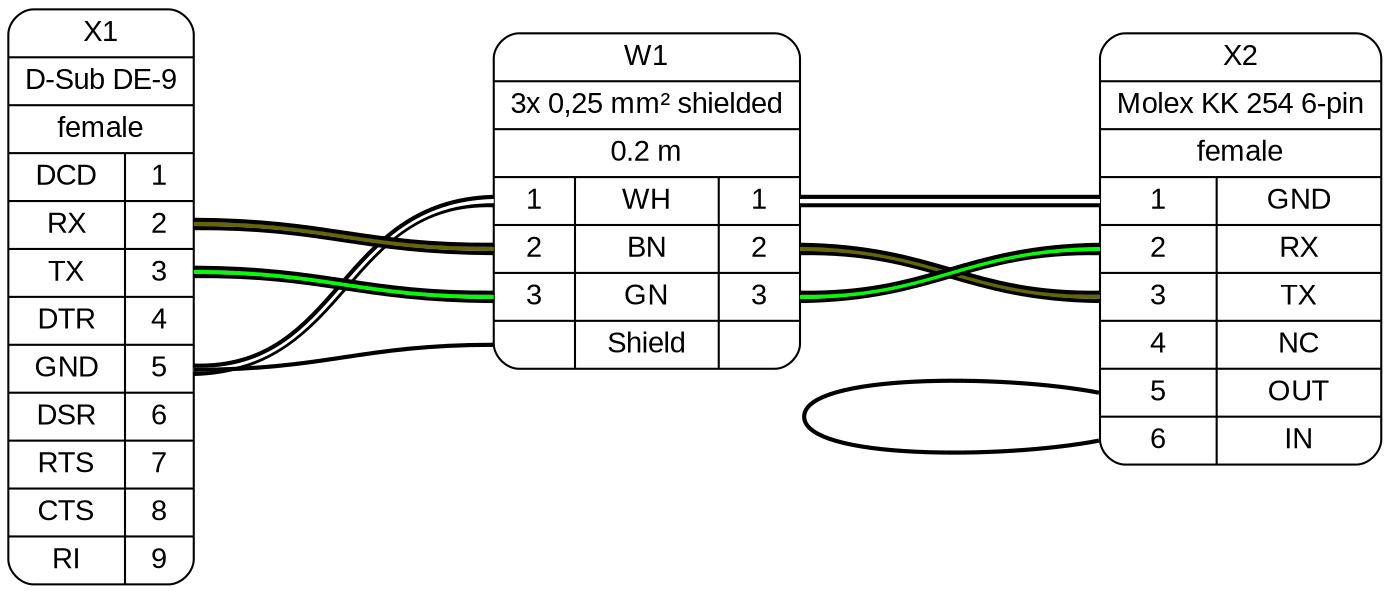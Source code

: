 digraph G {
    graph [rankdir = LR, ranksep=2, fontname = "arial"];
    edge [arrowhead=none, fontname = "arial"];
    node [shape=record, style=rounded, fontname = "arial"];

    X1[label="X1 | D-Sub DE-9 | female | {{DCD|RX|TX|DTR|GND|DSR|RTS|CTS|RI} | {<p1>1|<p2>2|<p3>3|<p4>4|<p5>5|<p6>6|<p7>7|<p8>8|<p9>9}} "];
    X2[label="X2 | Molex KK 254 6-pin | female | {{<p1>1|<p2>2|<p3>3|<p4>4|<p5>5|<p6>6} | {GND|RX|TX|NC|OUT|IN}}"];

    W1[label="W1 | 3x 0,25 mm² shielded | 0.2 m | {{<w1i>1|<w2i>2|<w3i>3|<wsi>}|{WH|BN|GN|Shield}|{<w1o>1|<w2o>2|<w3o>3|<wsi>}}}"];

    {edge[style=bold]
        {edge[color="#000000:#ffffff:#000000"] X1:p5 -> W1:w1i; W1:w1o -> X2:p1; }
        {edge[color="#000000:#666600:#000000"] X1:p2 -> W1:w2i; W1:w2o -> X2:p3; }
        {edge[color="#000000:#00ff00:#000000"] X1:p3 -> W1:w3i; W1:w3o -> X2:p2; }
        X1:p5 -> W1:wsi;
        X2:p5:w -> X2:p6:w;
    }
}
